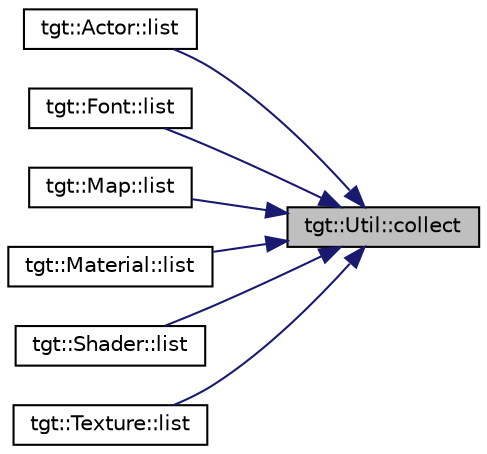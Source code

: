 digraph "tgt::Util::collect"
{
 // LATEX_PDF_SIZE
  edge [fontname="Helvetica",fontsize="10",labelfontname="Helvetica",labelfontsize="10"];
  node [fontname="Helvetica",fontsize="10",shape=record];
  rankdir="RL";
  Node1 [label="tgt::Util::collect",height=0.2,width=0.4,color="black", fillcolor="grey75", style="filled", fontcolor="black",tooltip=" "];
  Node1 -> Node2 [dir="back",color="midnightblue",fontsize="10",style="solid"];
  Node2 [label="tgt::Actor::list",height=0.2,width=0.4,color="black", fillcolor="white", style="filled",URL="$namespacetgt_1_1_actor.html#a6198e42f177d33e1b3310ad0afda5d7c",tooltip=" "];
  Node1 -> Node3 [dir="back",color="midnightblue",fontsize="10",style="solid"];
  Node3 [label="tgt::Font::list",height=0.2,width=0.4,color="black", fillcolor="white", style="filled",URL="$namespacetgt_1_1_font.html#ae898840ea76282cecc64f9b883c72180",tooltip=" "];
  Node1 -> Node4 [dir="back",color="midnightblue",fontsize="10",style="solid"];
  Node4 [label="tgt::Map::list",height=0.2,width=0.4,color="black", fillcolor="white", style="filled",URL="$namespacetgt_1_1_map.html#a5b771ef5c358c148a9d3c620599d5dbf",tooltip=" "];
  Node1 -> Node5 [dir="back",color="midnightblue",fontsize="10",style="solid"];
  Node5 [label="tgt::Material::list",height=0.2,width=0.4,color="black", fillcolor="white", style="filled",URL="$namespacetgt_1_1_material.html#accd376183612b0bf14845a7f640652b6",tooltip=" "];
  Node1 -> Node6 [dir="back",color="midnightblue",fontsize="10",style="solid"];
  Node6 [label="tgt::Shader::list",height=0.2,width=0.4,color="black", fillcolor="white", style="filled",URL="$namespacetgt_1_1_shader.html#aa4c9c66b4f0d0dd4466af3e0e57b08cf",tooltip=" "];
  Node1 -> Node7 [dir="back",color="midnightblue",fontsize="10",style="solid"];
  Node7 [label="tgt::Texture::list",height=0.2,width=0.4,color="black", fillcolor="white", style="filled",URL="$namespacetgt_1_1_texture.html#a5c3e792bd4f5d7dc59b421678b247a50",tooltip=" "];
}
